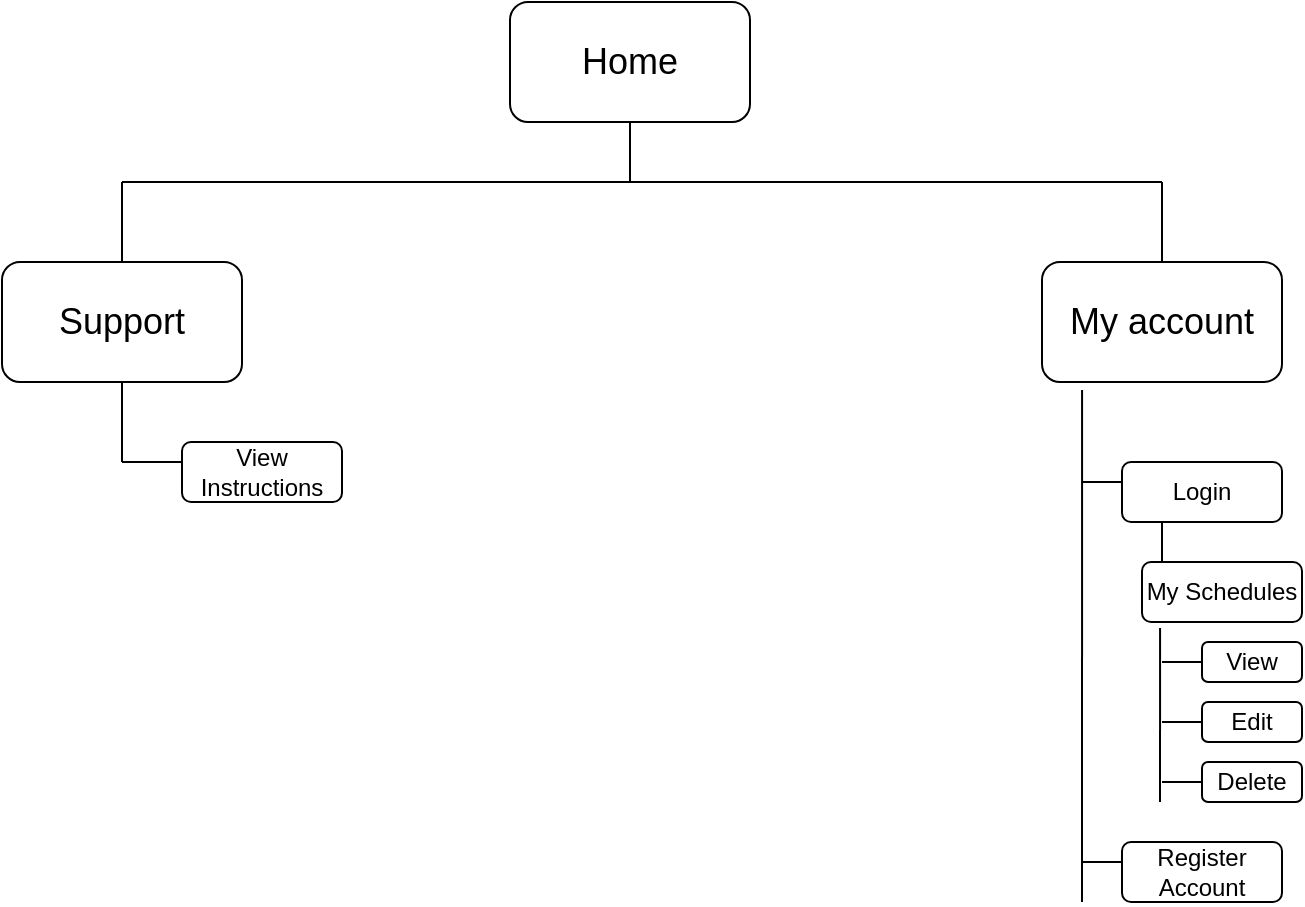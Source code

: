 <mxfile version="22.1.18" type="device">
  <diagram name="Page-1" id="uvsXXmisFcYKC1XfmPVK">
    <mxGraphModel dx="1434" dy="780" grid="1" gridSize="10" guides="1" tooltips="1" connect="1" arrows="1" fold="1" page="1" pageScale="1" pageWidth="827" pageHeight="1169" math="0" shadow="0">
      <root>
        <mxCell id="0" />
        <mxCell id="1" parent="0" />
        <mxCell id="KcGEp59o7l28YF_Jb11Q-2" value="&lt;font style=&quot;font-size: 18px;&quot;&gt;Home&lt;/font&gt;" style="rounded=1;whiteSpace=wrap;html=1;" vertex="1" parent="1">
          <mxGeometry x="354" y="150" width="120" height="60" as="geometry" />
        </mxCell>
        <mxCell id="KcGEp59o7l28YF_Jb11Q-3" value="" style="endArrow=none;html=1;rounded=0;entryX=0.5;entryY=1;entryDx=0;entryDy=0;" edge="1" parent="1" target="KcGEp59o7l28YF_Jb11Q-2">
          <mxGeometry width="50" height="50" relative="1" as="geometry">
            <mxPoint x="414" y="240" as="sourcePoint" />
            <mxPoint x="440" y="400" as="targetPoint" />
          </mxGeometry>
        </mxCell>
        <mxCell id="KcGEp59o7l28YF_Jb11Q-4" value="" style="endArrow=none;html=1;rounded=0;" edge="1" parent="1">
          <mxGeometry width="50" height="50" relative="1" as="geometry">
            <mxPoint x="160" y="240" as="sourcePoint" />
            <mxPoint x="680" y="240" as="targetPoint" />
          </mxGeometry>
        </mxCell>
        <mxCell id="KcGEp59o7l28YF_Jb11Q-5" value="" style="endArrow=none;html=1;rounded=0;exitX=0.5;exitY=0;exitDx=0;exitDy=0;" edge="1" parent="1" source="KcGEp59o7l28YF_Jb11Q-6">
          <mxGeometry width="50" height="50" relative="1" as="geometry">
            <mxPoint x="150" y="260" as="sourcePoint" />
            <mxPoint x="160" y="240" as="targetPoint" />
          </mxGeometry>
        </mxCell>
        <mxCell id="KcGEp59o7l28YF_Jb11Q-6" value="&lt;span style=&quot;font-size: 18px;&quot;&gt;Support&lt;/span&gt;" style="rounded=1;whiteSpace=wrap;html=1;" vertex="1" parent="1">
          <mxGeometry x="100" y="280" width="120" height="60" as="geometry" />
        </mxCell>
        <mxCell id="KcGEp59o7l28YF_Jb11Q-7" value="" style="endArrow=none;html=1;rounded=0;entryX=0.5;entryY=1;entryDx=0;entryDy=0;" edge="1" parent="1" target="KcGEp59o7l28YF_Jb11Q-6">
          <mxGeometry width="50" height="50" relative="1" as="geometry">
            <mxPoint x="160" y="380" as="sourcePoint" />
            <mxPoint x="440" y="400" as="targetPoint" />
          </mxGeometry>
        </mxCell>
        <mxCell id="KcGEp59o7l28YF_Jb11Q-8" value="" style="endArrow=none;html=1;rounded=0;" edge="1" parent="1">
          <mxGeometry width="50" height="50" relative="1" as="geometry">
            <mxPoint x="190" y="380" as="sourcePoint" />
            <mxPoint x="160" y="380" as="targetPoint" />
          </mxGeometry>
        </mxCell>
        <mxCell id="KcGEp59o7l28YF_Jb11Q-9" value="&lt;font style=&quot;font-size: 12px;&quot;&gt;View Instructions&lt;/font&gt;" style="rounded=1;whiteSpace=wrap;html=1;" vertex="1" parent="1">
          <mxGeometry x="190" y="370" width="80" height="30" as="geometry" />
        </mxCell>
        <mxCell id="KcGEp59o7l28YF_Jb11Q-11" value="" style="endArrow=none;html=1;rounded=0;" edge="1" parent="1">
          <mxGeometry width="50" height="50" relative="1" as="geometry">
            <mxPoint x="680" y="280" as="sourcePoint" />
            <mxPoint x="680" y="240" as="targetPoint" />
            <Array as="points">
              <mxPoint x="680" y="260" />
            </Array>
          </mxGeometry>
        </mxCell>
        <mxCell id="KcGEp59o7l28YF_Jb11Q-12" value="&lt;span style=&quot;font-size: 18px;&quot;&gt;My account&lt;/span&gt;" style="rounded=1;whiteSpace=wrap;html=1;" vertex="1" parent="1">
          <mxGeometry x="620" y="280" width="120" height="60" as="geometry" />
        </mxCell>
        <mxCell id="KcGEp59o7l28YF_Jb11Q-13" value="" style="endArrow=none;html=1;rounded=0;entryX=0.167;entryY=1.067;entryDx=0;entryDy=0;entryPerimeter=0;" edge="1" parent="1" target="KcGEp59o7l28YF_Jb11Q-12">
          <mxGeometry width="50" height="50" relative="1" as="geometry">
            <mxPoint x="640" y="600" as="sourcePoint" />
            <mxPoint x="440" y="410" as="targetPoint" />
          </mxGeometry>
        </mxCell>
        <mxCell id="KcGEp59o7l28YF_Jb11Q-14" value="" style="endArrow=none;html=1;rounded=0;" edge="1" parent="1">
          <mxGeometry width="50" height="50" relative="1" as="geometry">
            <mxPoint x="660" y="390" as="sourcePoint" />
            <mxPoint x="640" y="390" as="targetPoint" />
          </mxGeometry>
        </mxCell>
        <mxCell id="KcGEp59o7l28YF_Jb11Q-15" value="&lt;font style=&quot;font-size: 12px;&quot;&gt;My Schedules&lt;/font&gt;" style="rounded=1;whiteSpace=wrap;html=1;" vertex="1" parent="1">
          <mxGeometry x="670" y="430" width="80" height="30" as="geometry" />
        </mxCell>
        <mxCell id="KcGEp59o7l28YF_Jb11Q-16" value="" style="endArrow=none;html=1;rounded=0;entryX=0.113;entryY=1.1;entryDx=0;entryDy=0;entryPerimeter=0;" edge="1" parent="1" target="KcGEp59o7l28YF_Jb11Q-15">
          <mxGeometry width="50" height="50" relative="1" as="geometry">
            <mxPoint x="679" y="550" as="sourcePoint" />
            <mxPoint x="450" y="460" as="targetPoint" />
          </mxGeometry>
        </mxCell>
        <mxCell id="KcGEp59o7l28YF_Jb11Q-17" value="" style="endArrow=none;html=1;rounded=0;" edge="1" parent="1">
          <mxGeometry width="50" height="50" relative="1" as="geometry">
            <mxPoint x="700" y="480" as="sourcePoint" />
            <mxPoint x="680" y="480" as="targetPoint" />
          </mxGeometry>
        </mxCell>
        <mxCell id="KcGEp59o7l28YF_Jb11Q-18" value="" style="endArrow=none;html=1;rounded=0;" edge="1" parent="1">
          <mxGeometry width="50" height="50" relative="1" as="geometry">
            <mxPoint x="700" y="510" as="sourcePoint" />
            <mxPoint x="680" y="510" as="targetPoint" />
          </mxGeometry>
        </mxCell>
        <mxCell id="KcGEp59o7l28YF_Jb11Q-19" value="" style="endArrow=none;html=1;rounded=0;" edge="1" parent="1">
          <mxGeometry width="50" height="50" relative="1" as="geometry">
            <mxPoint x="700" y="540" as="sourcePoint" />
            <mxPoint x="680" y="540" as="targetPoint" />
          </mxGeometry>
        </mxCell>
        <mxCell id="KcGEp59o7l28YF_Jb11Q-20" value="&lt;font style=&quot;font-size: 12px;&quot;&gt;View&lt;/font&gt;" style="rounded=1;whiteSpace=wrap;html=1;" vertex="1" parent="1">
          <mxGeometry x="700" y="470" width="50" height="20" as="geometry" />
        </mxCell>
        <mxCell id="KcGEp59o7l28YF_Jb11Q-21" value="&lt;font style=&quot;font-size: 12px;&quot;&gt;Edit&lt;/font&gt;" style="rounded=1;whiteSpace=wrap;html=1;" vertex="1" parent="1">
          <mxGeometry x="700" y="500" width="50" height="20" as="geometry" />
        </mxCell>
        <mxCell id="KcGEp59o7l28YF_Jb11Q-22" value="&lt;font style=&quot;font-size: 12px;&quot;&gt;Delete&lt;/font&gt;" style="rounded=1;whiteSpace=wrap;html=1;" vertex="1" parent="1">
          <mxGeometry x="700" y="530" width="50" height="20" as="geometry" />
        </mxCell>
        <mxCell id="KcGEp59o7l28YF_Jb11Q-24" value="&lt;font style=&quot;font-size: 12px;&quot;&gt;Login&lt;/font&gt;" style="rounded=1;whiteSpace=wrap;html=1;" vertex="1" parent="1">
          <mxGeometry x="660" y="380" width="80" height="30" as="geometry" />
        </mxCell>
        <mxCell id="KcGEp59o7l28YF_Jb11Q-25" value="" style="endArrow=none;html=1;rounded=0;entryX=0.25;entryY=1;entryDx=0;entryDy=0;" edge="1" parent="1" target="KcGEp59o7l28YF_Jb11Q-24">
          <mxGeometry width="50" height="50" relative="1" as="geometry">
            <mxPoint x="680" y="430" as="sourcePoint" />
            <mxPoint x="440" y="400" as="targetPoint" />
          </mxGeometry>
        </mxCell>
        <mxCell id="KcGEp59o7l28YF_Jb11Q-26" value="" style="endArrow=none;html=1;rounded=0;" edge="1" parent="1">
          <mxGeometry width="50" height="50" relative="1" as="geometry">
            <mxPoint x="660" y="580" as="sourcePoint" />
            <mxPoint x="640" y="580" as="targetPoint" />
          </mxGeometry>
        </mxCell>
        <mxCell id="KcGEp59o7l28YF_Jb11Q-27" value="&lt;font style=&quot;font-size: 12px;&quot;&gt;Register Account&lt;/font&gt;" style="rounded=1;whiteSpace=wrap;html=1;" vertex="1" parent="1">
          <mxGeometry x="660" y="570" width="80" height="30" as="geometry" />
        </mxCell>
      </root>
    </mxGraphModel>
  </diagram>
</mxfile>
